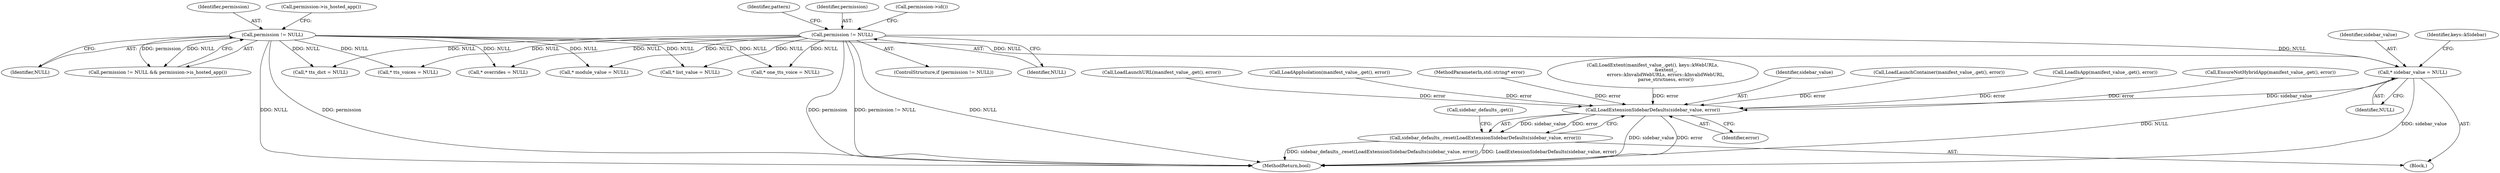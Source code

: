 digraph "0_Chrome_c63f2b7fe4fe2977f858a8e36d5f48db17eff2e7_30@pointer" {
"1002113" [label="(Call,* sidebar_value = NULL)"];
"1001421" [label="(Call,permission != NULL)"];
"1001446" [label="(Call,permission != NULL)"];
"1002141" [label="(Call,LoadExtensionSidebarDefaults(sidebar_value, error))"];
"1002140" [label="(Call,sidebar_defaults_.reset(LoadExtensionSidebarDefaults(sidebar_value, error)))"];
"1001420" [label="(ControlStructure,if (permission != NULL))"];
"1001449" [label="(Call,permission->is_hosted_app())"];
"1002115" [label="(Identifier,NULL)"];
"1001466" [label="(Identifier,pattern)"];
"1002203" [label="(Call,* one_tts_voice = NULL)"];
"1002143" [label="(Identifier,error)"];
"1001448" [label="(Identifier,NULL)"];
"1002146" [label="(Call,sidebar_defaults_.get())"];
"1001279" [label="(Call,LoadAppIsolation(manifest_value_.get(), error))"];
"1000110" [label="(MethodParameterIn,std::string* error)"];
"1001446" [label="(Call,permission != NULL)"];
"1001254" [label="(Call,LoadExtent(manifest_value_.get(), keys::kWebURLs,\n                  &extent_,\n                  errors::kInvalidWebURLs, errors::kInvalidWebURL,\n                  parse_strictness, error))"];
"1002114" [label="(Identifier,sidebar_value)"];
"1002175" [label="(Call,* tts_voices = NULL)"];
"1002113" [label="(Call,* sidebar_value = NULL)"];
"1001421" [label="(Call,permission != NULL)"];
"1002140" [label="(Call,sidebar_defaults_.reset(LoadExtensionSidebarDefaults(sidebar_value, error)))"];
"1002141" [label="(Call,LoadExtensionSidebarDefaults(sidebar_value, error))"];
"1002119" [label="(Identifier,keys::kSidebar)"];
"1002142" [label="(Identifier,sidebar_value)"];
"1001615" [label="(Call,* overrides = NULL)"];
"1002360" [label="(MethodReturn,bool)"];
"1001275" [label="(Call,LoadLaunchContainer(manifest_value_.get(), error))"];
"1001447" [label="(Identifier,permission)"];
"1001680" [label="(Call,* list_value = NULL)"];
"1001422" [label="(Identifier,permission)"];
"1002111" [label="(Block,)"];
"1001428" [label="(Call,permission->id())"];
"1001249" [label="(Call,LoadIsApp(manifest_value_.get(), error))"];
"1002154" [label="(Call,* tts_dict = NULL)"];
"1001445" [label="(Call,permission != NULL && permission->is_hosted_app())"];
"1001708" [label="(Call,* module_value = NULL)"];
"1001265" [label="(Call,EnsureNotHybridApp(manifest_value_.get(), error))"];
"1001270" [label="(Call,LoadLaunchURL(manifest_value_.get(), error))"];
"1001423" [label="(Identifier,NULL)"];
"1002113" -> "1002111"  [label="AST: "];
"1002113" -> "1002115"  [label="CFG: "];
"1002114" -> "1002113"  [label="AST: "];
"1002115" -> "1002113"  [label="AST: "];
"1002119" -> "1002113"  [label="CFG: "];
"1002113" -> "1002360"  [label="DDG: sidebar_value"];
"1002113" -> "1002360"  [label="DDG: NULL"];
"1001421" -> "1002113"  [label="DDG: NULL"];
"1001446" -> "1002113"  [label="DDG: NULL"];
"1002113" -> "1002141"  [label="DDG: sidebar_value"];
"1001421" -> "1001420"  [label="AST: "];
"1001421" -> "1001423"  [label="CFG: "];
"1001422" -> "1001421"  [label="AST: "];
"1001423" -> "1001421"  [label="AST: "];
"1001428" -> "1001421"  [label="CFG: "];
"1001466" -> "1001421"  [label="CFG: "];
"1001421" -> "1002360"  [label="DDG: permission"];
"1001421" -> "1002360"  [label="DDG: permission != NULL"];
"1001421" -> "1002360"  [label="DDG: NULL"];
"1001421" -> "1001615"  [label="DDG: NULL"];
"1001421" -> "1001680"  [label="DDG: NULL"];
"1001421" -> "1001708"  [label="DDG: NULL"];
"1001421" -> "1002154"  [label="DDG: NULL"];
"1001421" -> "1002175"  [label="DDG: NULL"];
"1001421" -> "1002203"  [label="DDG: NULL"];
"1001446" -> "1001445"  [label="AST: "];
"1001446" -> "1001448"  [label="CFG: "];
"1001447" -> "1001446"  [label="AST: "];
"1001448" -> "1001446"  [label="AST: "];
"1001449" -> "1001446"  [label="CFG: "];
"1001445" -> "1001446"  [label="CFG: "];
"1001446" -> "1002360"  [label="DDG: NULL"];
"1001446" -> "1002360"  [label="DDG: permission"];
"1001446" -> "1001445"  [label="DDG: permission"];
"1001446" -> "1001445"  [label="DDG: NULL"];
"1001446" -> "1001615"  [label="DDG: NULL"];
"1001446" -> "1001680"  [label="DDG: NULL"];
"1001446" -> "1001708"  [label="DDG: NULL"];
"1001446" -> "1002154"  [label="DDG: NULL"];
"1001446" -> "1002175"  [label="DDG: NULL"];
"1001446" -> "1002203"  [label="DDG: NULL"];
"1002141" -> "1002140"  [label="AST: "];
"1002141" -> "1002143"  [label="CFG: "];
"1002142" -> "1002141"  [label="AST: "];
"1002143" -> "1002141"  [label="AST: "];
"1002140" -> "1002141"  [label="CFG: "];
"1002141" -> "1002360"  [label="DDG: sidebar_value"];
"1002141" -> "1002360"  [label="DDG: error"];
"1002141" -> "1002140"  [label="DDG: sidebar_value"];
"1002141" -> "1002140"  [label="DDG: error"];
"1001249" -> "1002141"  [label="DDG: error"];
"1001265" -> "1002141"  [label="DDG: error"];
"1001275" -> "1002141"  [label="DDG: error"];
"1001254" -> "1002141"  [label="DDG: error"];
"1001270" -> "1002141"  [label="DDG: error"];
"1001279" -> "1002141"  [label="DDG: error"];
"1000110" -> "1002141"  [label="DDG: error"];
"1002140" -> "1002111"  [label="AST: "];
"1002146" -> "1002140"  [label="CFG: "];
"1002140" -> "1002360"  [label="DDG: sidebar_defaults_.reset(LoadExtensionSidebarDefaults(sidebar_value, error))"];
"1002140" -> "1002360"  [label="DDG: LoadExtensionSidebarDefaults(sidebar_value, error)"];
}
